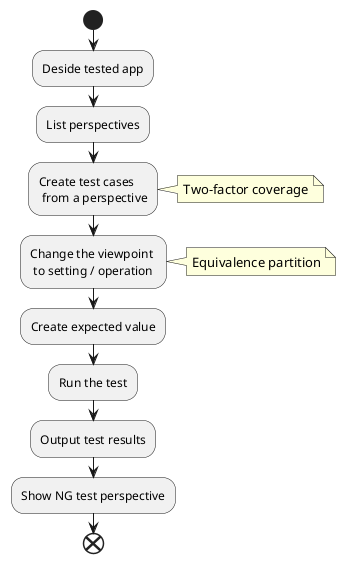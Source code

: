 
@startuml workflow

start

:Deside tested app;

:List perspectives;

:Create test cases \n from a perspective;
note right
Two-factor coverage
end note

:Change the viewpoint \n to setting / operation;
note right
Equivalence partition
end note

:Create expected value;

:Run the test;

:Output test results;

:Show NG test perspective;

end

@enduml
